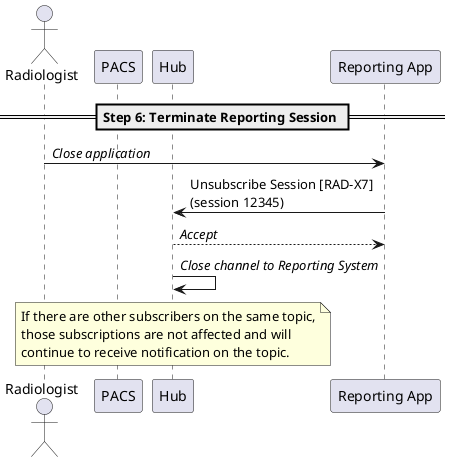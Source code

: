 @startuml

actor Radiologist as User
participant "PACS" as PACS
participant "Hub" as Hub
participant "Reporting App" as Report

== Step 6: Terminate Reporting Session ==

User->Report: //Close application//

Report->Hub: Unsubscribe Session [RAD-X7]\n(session 12345)
Hub-->Report: //Accept//
Hub->Hub: //Close channel to Reporting System//
note over Hub
If there are other subscribers on the same topic,
those subscriptions are not affected and will
continue to receive notification on the topic.
end note

@enduml